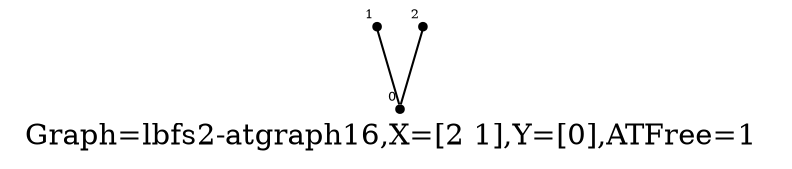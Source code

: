 /* Created by igraph 0.8.0-pre+0200568 */
graph {
  graph [
    label="Graph=lbfs2-atgraph16,X=[2 1],Y=[0],ATFree=1 "
    labelloc=bottom
  ];
  0 [
    pos="0.000000,0.000000!"
    shape=point
    fontsize=6
    xlabel=0
  ];
  1 [
    pos="0.900000,1.000000!"
    shape=point
    fontsize=6
    xlabel=1
  ];
  2 [
    pos="1.000000,0.000000!"
    shape=point
    fontsize=6
    xlabel=2
  ];

  1 -- 0;
  2 -- 0;
}
